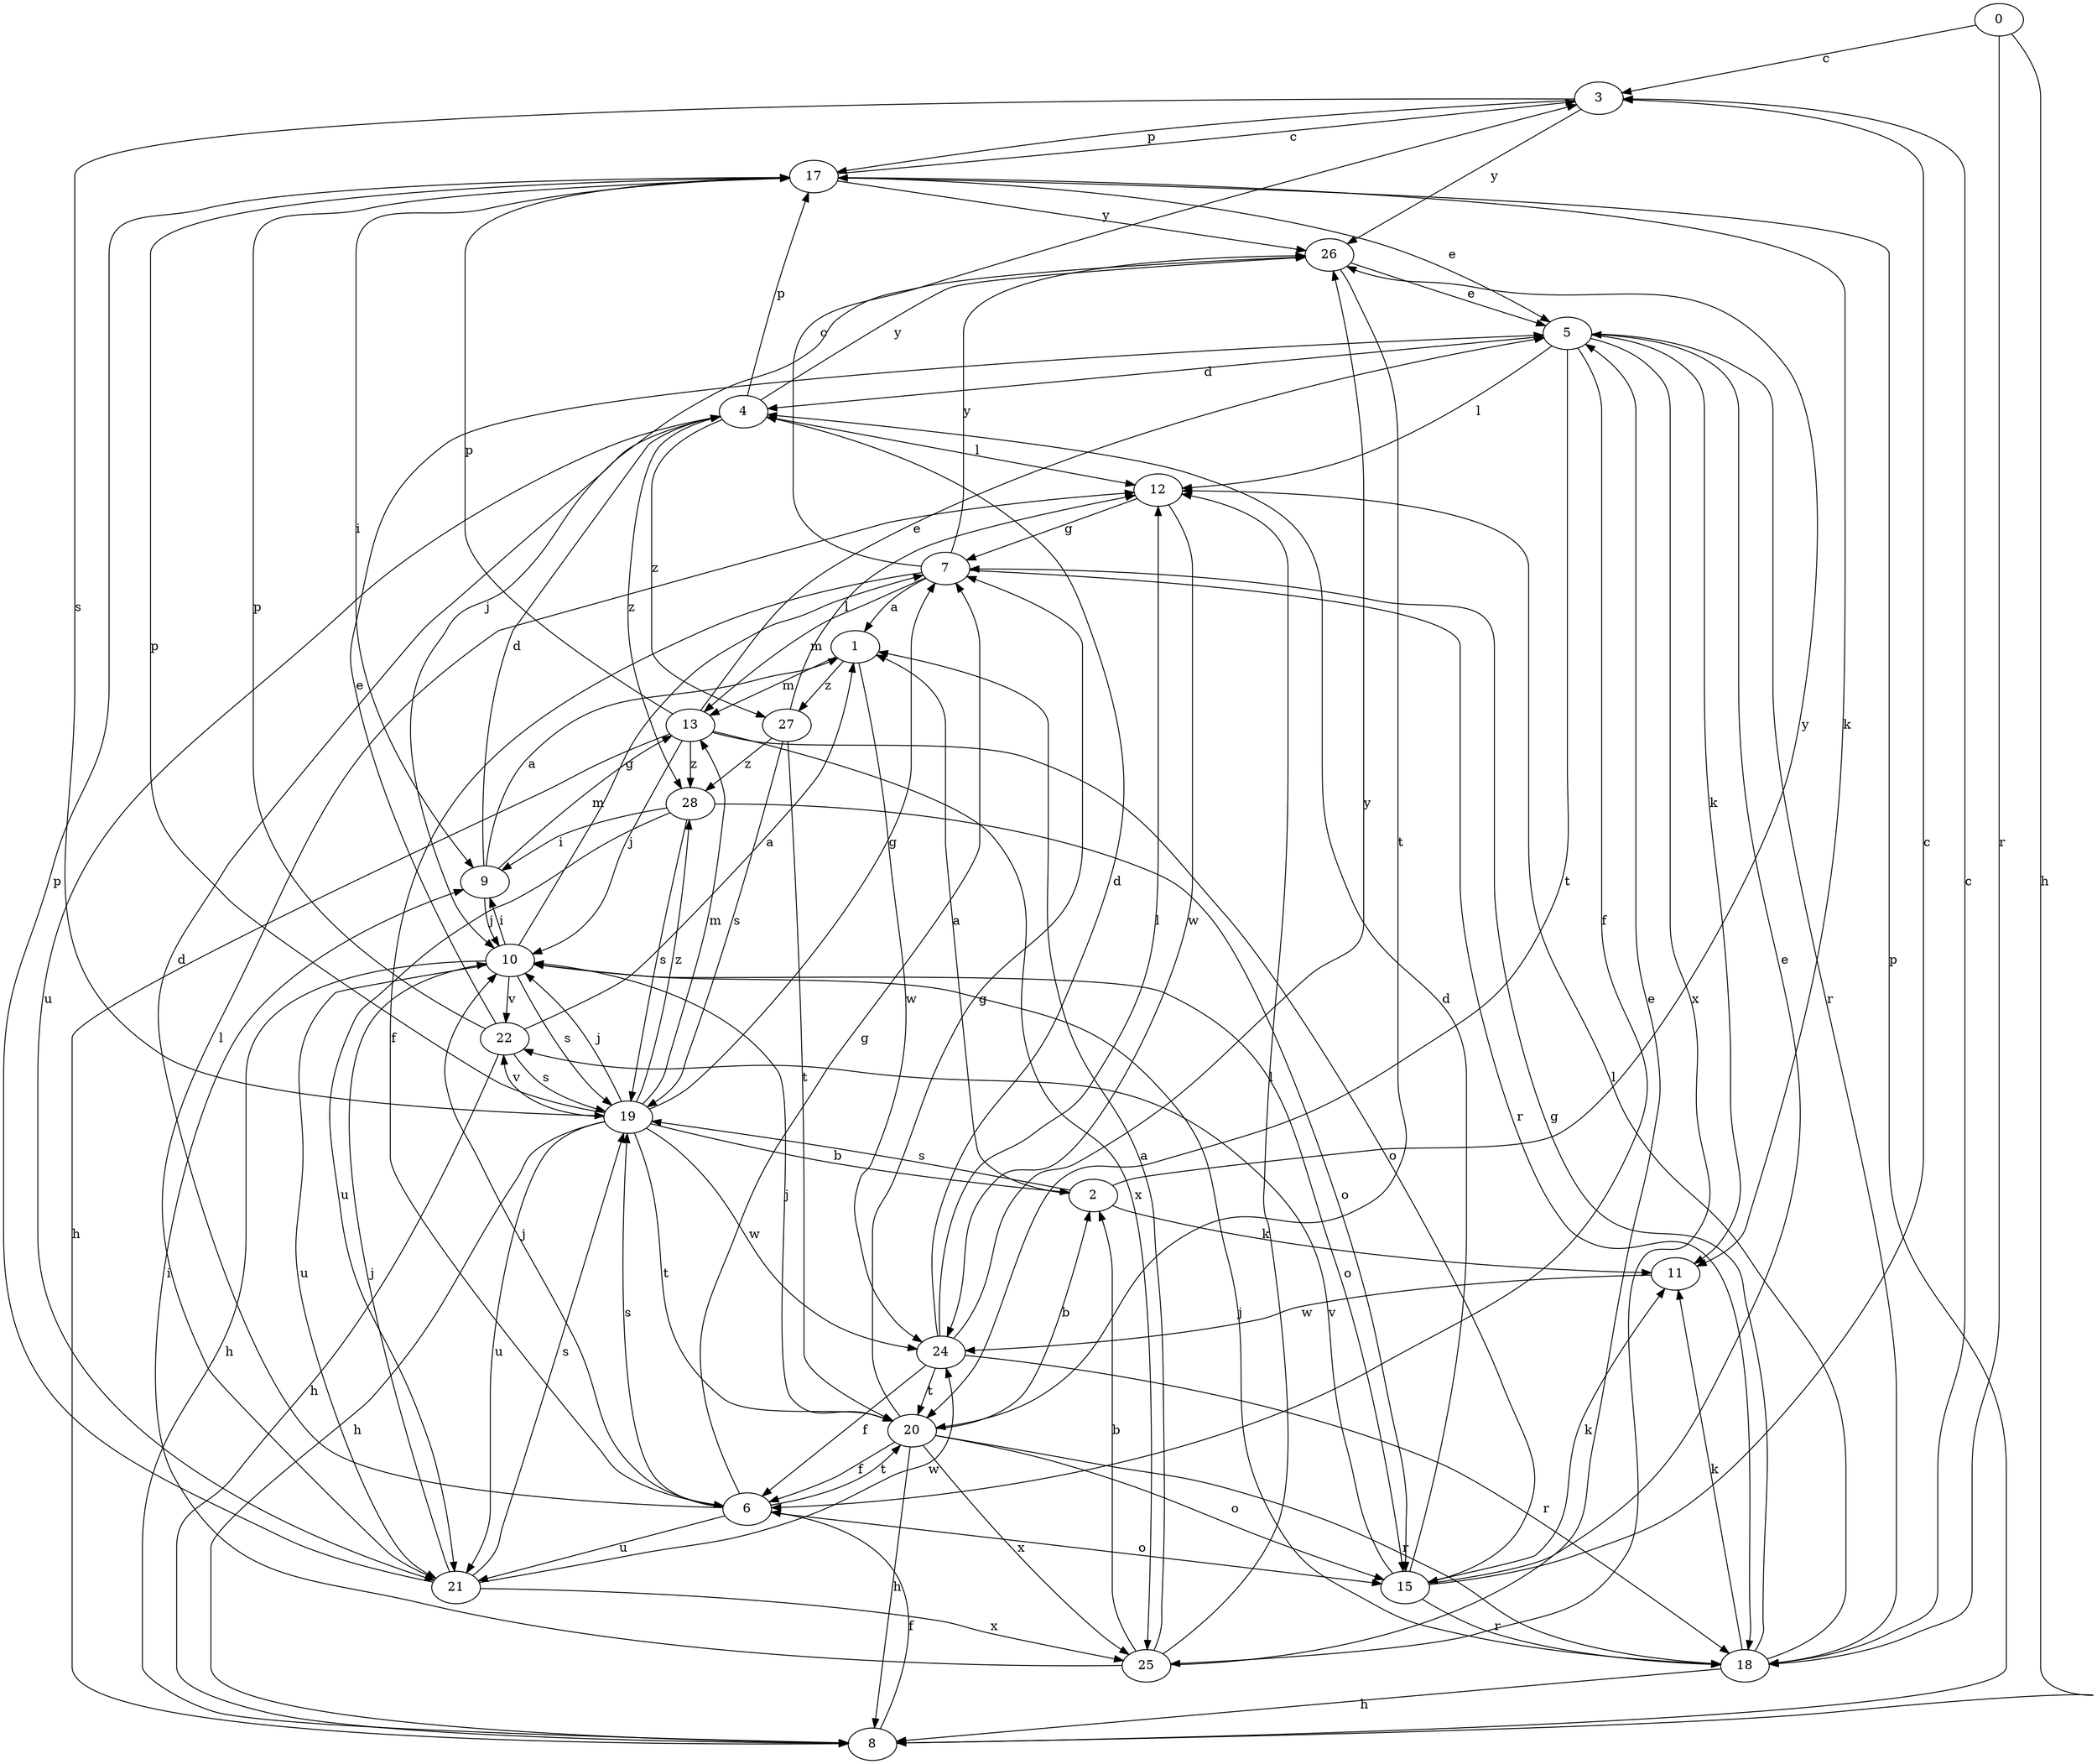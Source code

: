 strict digraph  {
0;
1;
2;
3;
4;
5;
6;
7;
8;
9;
10;
11;
12;
13;
15;
17;
18;
19;
20;
21;
22;
24;
25;
26;
27;
28;
0 -> 3  [label=c];
0 -> 8  [label=h];
0 -> 18  [label=r];
1 -> 13  [label=m];
1 -> 24  [label=w];
1 -> 27  [label=z];
2 -> 1  [label=a];
2 -> 11  [label=k];
2 -> 19  [label=s];
2 -> 26  [label=y];
3 -> 17  [label=p];
3 -> 19  [label=s];
3 -> 26  [label=y];
4 -> 12  [label=l];
4 -> 17  [label=p];
4 -> 21  [label=u];
4 -> 26  [label=y];
4 -> 27  [label=z];
4 -> 28  [label=z];
5 -> 4  [label=d];
5 -> 6  [label=f];
5 -> 11  [label=k];
5 -> 12  [label=l];
5 -> 18  [label=r];
5 -> 20  [label=t];
5 -> 25  [label=x];
6 -> 4  [label=d];
6 -> 7  [label=g];
6 -> 10  [label=j];
6 -> 15  [label=o];
6 -> 19  [label=s];
6 -> 20  [label=t];
6 -> 21  [label=u];
7 -> 1  [label=a];
7 -> 3  [label=c];
7 -> 6  [label=f];
7 -> 13  [label=m];
7 -> 18  [label=r];
7 -> 26  [label=y];
8 -> 6  [label=f];
8 -> 17  [label=p];
9 -> 1  [label=a];
9 -> 4  [label=d];
9 -> 10  [label=j];
9 -> 13  [label=m];
10 -> 7  [label=g];
10 -> 8  [label=h];
10 -> 9  [label=i];
10 -> 15  [label=o];
10 -> 19  [label=s];
10 -> 21  [label=u];
10 -> 22  [label=v];
11 -> 24  [label=w];
12 -> 7  [label=g];
12 -> 24  [label=w];
13 -> 5  [label=e];
13 -> 8  [label=h];
13 -> 10  [label=j];
13 -> 15  [label=o];
13 -> 17  [label=p];
13 -> 25  [label=x];
13 -> 28  [label=z];
15 -> 3  [label=c];
15 -> 4  [label=d];
15 -> 5  [label=e];
15 -> 11  [label=k];
15 -> 18  [label=r];
15 -> 22  [label=v];
17 -> 3  [label=c];
17 -> 5  [label=e];
17 -> 9  [label=i];
17 -> 11  [label=k];
17 -> 26  [label=y];
18 -> 3  [label=c];
18 -> 7  [label=g];
18 -> 8  [label=h];
18 -> 10  [label=j];
18 -> 11  [label=k];
18 -> 12  [label=l];
19 -> 2  [label=b];
19 -> 7  [label=g];
19 -> 8  [label=h];
19 -> 10  [label=j];
19 -> 13  [label=m];
19 -> 17  [label=p];
19 -> 20  [label=t];
19 -> 21  [label=u];
19 -> 22  [label=v];
19 -> 24  [label=w];
19 -> 28  [label=z];
20 -> 2  [label=b];
20 -> 6  [label=f];
20 -> 7  [label=g];
20 -> 8  [label=h];
20 -> 10  [label=j];
20 -> 15  [label=o];
20 -> 18  [label=r];
20 -> 25  [label=x];
21 -> 10  [label=j];
21 -> 12  [label=l];
21 -> 17  [label=p];
21 -> 19  [label=s];
21 -> 24  [label=w];
21 -> 25  [label=x];
22 -> 1  [label=a];
22 -> 5  [label=e];
22 -> 8  [label=h];
22 -> 17  [label=p];
22 -> 19  [label=s];
24 -> 4  [label=d];
24 -> 6  [label=f];
24 -> 12  [label=l];
24 -> 18  [label=r];
24 -> 20  [label=t];
24 -> 26  [label=y];
25 -> 1  [label=a];
25 -> 2  [label=b];
25 -> 5  [label=e];
25 -> 9  [label=i];
25 -> 12  [label=l];
26 -> 5  [label=e];
26 -> 10  [label=j];
26 -> 20  [label=t];
27 -> 12  [label=l];
27 -> 19  [label=s];
27 -> 20  [label=t];
27 -> 28  [label=z];
28 -> 9  [label=i];
28 -> 15  [label=o];
28 -> 19  [label=s];
28 -> 21  [label=u];
}
